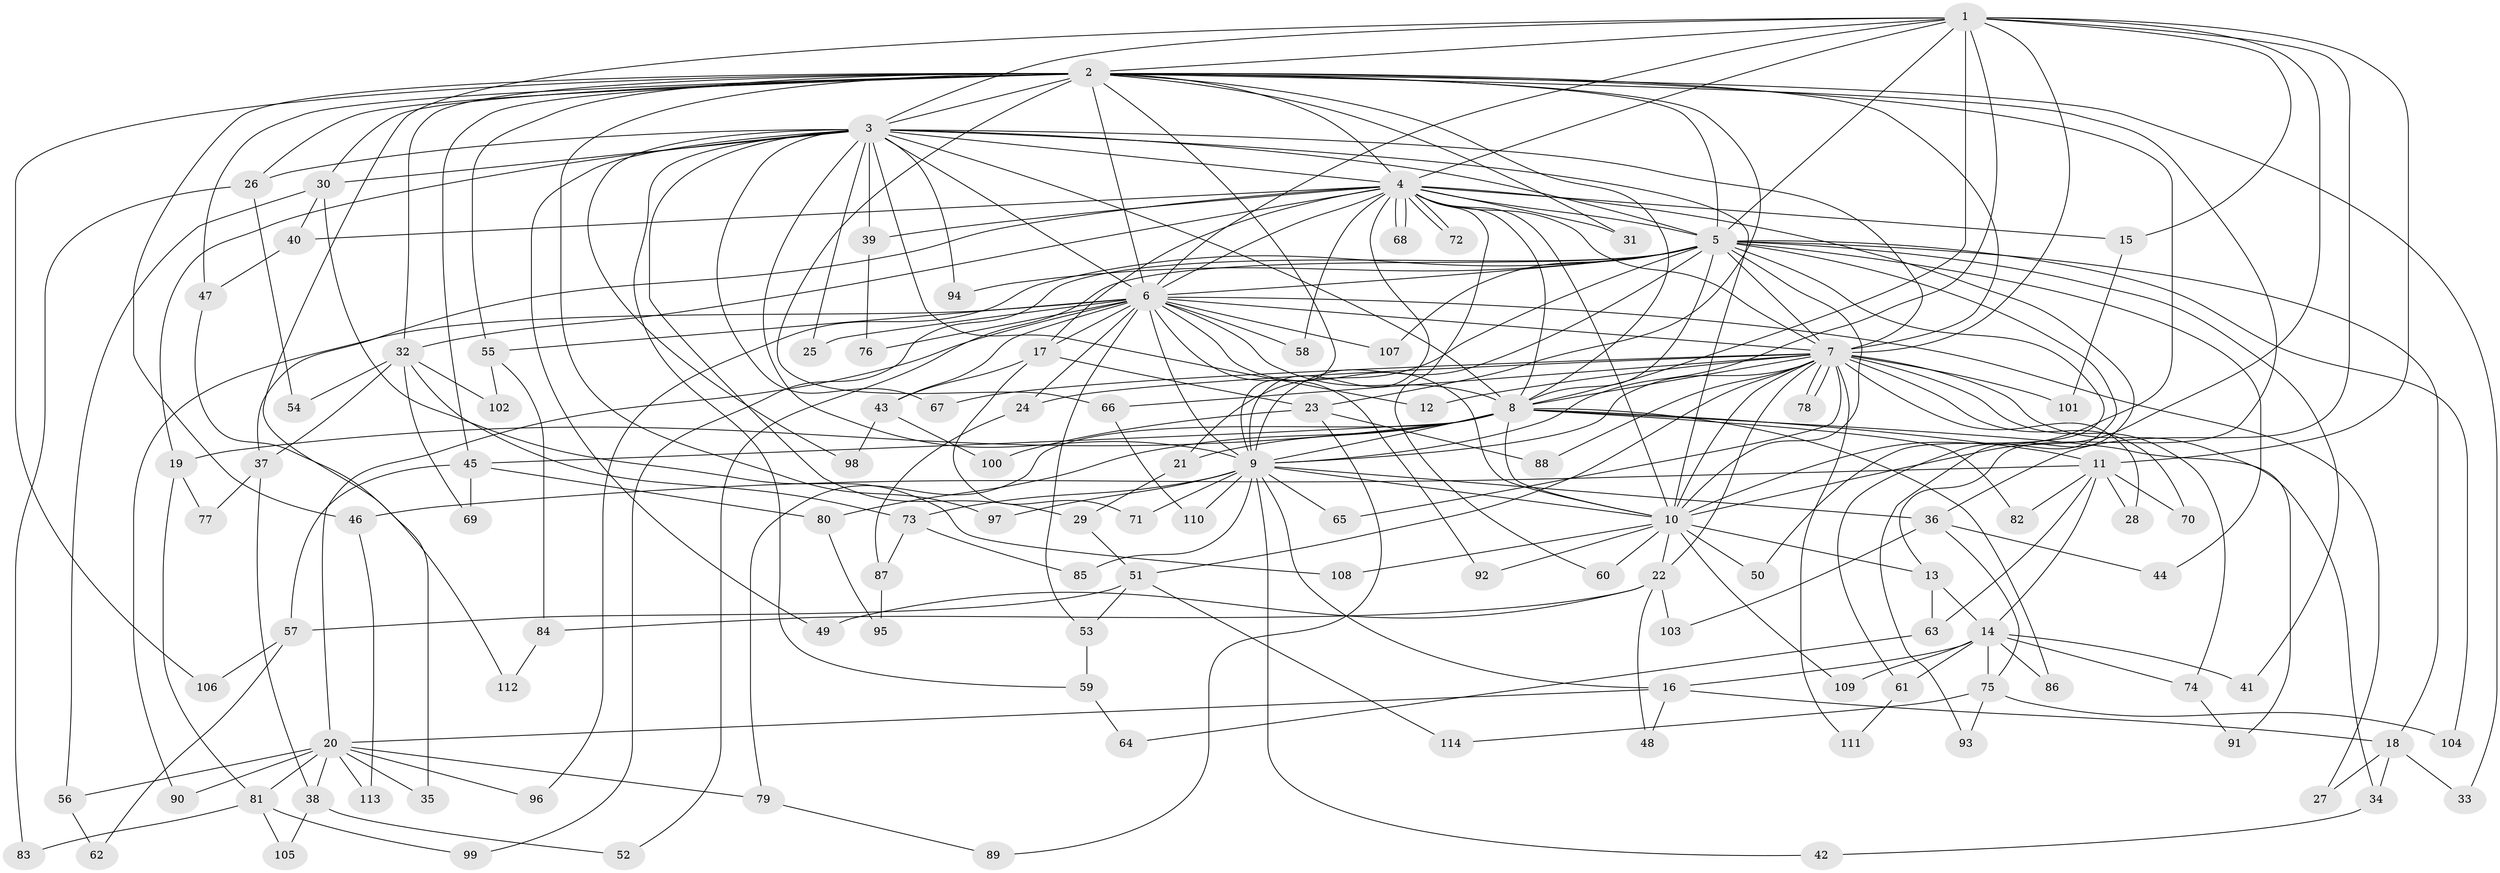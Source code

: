 // coarse degree distribution, {11: 0.011627906976744186, 23: 0.011627906976744186, 31: 0.011627906976744186, 26: 0.011627906976744186, 18: 0.011627906976744186, 19: 0.011627906976744186, 15: 0.011627906976744186, 16: 0.011627906976744186, 9: 0.023255813953488372, 1: 0.046511627906976744, 5: 0.06976744186046512, 12: 0.023255813953488372, 3: 0.16279069767441862, 6: 0.023255813953488372, 4: 0.06976744186046512, 7: 0.011627906976744186, 2: 0.47674418604651164}
// Generated by graph-tools (version 1.1) at 2025/41/03/06/25 10:41:37]
// undirected, 114 vertices, 253 edges
graph export_dot {
graph [start="1"]
  node [color=gray90,style=filled];
  1;
  2;
  3;
  4;
  5;
  6;
  7;
  8;
  9;
  10;
  11;
  12;
  13;
  14;
  15;
  16;
  17;
  18;
  19;
  20;
  21;
  22;
  23;
  24;
  25;
  26;
  27;
  28;
  29;
  30;
  31;
  32;
  33;
  34;
  35;
  36;
  37;
  38;
  39;
  40;
  41;
  42;
  43;
  44;
  45;
  46;
  47;
  48;
  49;
  50;
  51;
  52;
  53;
  54;
  55;
  56;
  57;
  58;
  59;
  60;
  61;
  62;
  63;
  64;
  65;
  66;
  67;
  68;
  69;
  70;
  71;
  72;
  73;
  74;
  75;
  76;
  77;
  78;
  79;
  80;
  81;
  82;
  83;
  84;
  85;
  86;
  87;
  88;
  89;
  90;
  91;
  92;
  93;
  94;
  95;
  96;
  97;
  98;
  99;
  100;
  101;
  102;
  103;
  104;
  105;
  106;
  107;
  108;
  109;
  110;
  111;
  112;
  113;
  114;
  1 -- 2;
  1 -- 3;
  1 -- 4;
  1 -- 5;
  1 -- 6;
  1 -- 7;
  1 -- 8;
  1 -- 9;
  1 -- 10;
  1 -- 11;
  1 -- 15;
  1 -- 35;
  1 -- 36;
  2 -- 3;
  2 -- 4;
  2 -- 5;
  2 -- 6;
  2 -- 7;
  2 -- 8;
  2 -- 9;
  2 -- 10;
  2 -- 13;
  2 -- 23;
  2 -- 26;
  2 -- 30;
  2 -- 31;
  2 -- 32;
  2 -- 33;
  2 -- 45;
  2 -- 46;
  2 -- 47;
  2 -- 55;
  2 -- 66;
  2 -- 97;
  2 -- 106;
  3 -- 4;
  3 -- 5;
  3 -- 6;
  3 -- 7;
  3 -- 8;
  3 -- 9;
  3 -- 10;
  3 -- 12;
  3 -- 19;
  3 -- 25;
  3 -- 26;
  3 -- 29;
  3 -- 30;
  3 -- 39;
  3 -- 49;
  3 -- 59;
  3 -- 67;
  3 -- 94;
  3 -- 98;
  4 -- 5;
  4 -- 6;
  4 -- 7;
  4 -- 8;
  4 -- 9;
  4 -- 10;
  4 -- 15;
  4 -- 17;
  4 -- 31;
  4 -- 32;
  4 -- 37;
  4 -- 39;
  4 -- 40;
  4 -- 58;
  4 -- 60;
  4 -- 68;
  4 -- 68;
  4 -- 72;
  4 -- 72;
  4 -- 93;
  5 -- 6;
  5 -- 7;
  5 -- 8;
  5 -- 9;
  5 -- 10;
  5 -- 18;
  5 -- 21;
  5 -- 41;
  5 -- 44;
  5 -- 50;
  5 -- 52;
  5 -- 61;
  5 -- 94;
  5 -- 96;
  5 -- 99;
  5 -- 104;
  5 -- 107;
  6 -- 7;
  6 -- 8;
  6 -- 9;
  6 -- 10;
  6 -- 17;
  6 -- 20;
  6 -- 24;
  6 -- 25;
  6 -- 27;
  6 -- 43;
  6 -- 53;
  6 -- 55;
  6 -- 58;
  6 -- 76;
  6 -- 90;
  6 -- 92;
  6 -- 107;
  7 -- 8;
  7 -- 9;
  7 -- 10;
  7 -- 12;
  7 -- 22;
  7 -- 24;
  7 -- 28;
  7 -- 34;
  7 -- 51;
  7 -- 65;
  7 -- 66;
  7 -- 67;
  7 -- 70;
  7 -- 74;
  7 -- 78;
  7 -- 78;
  7 -- 88;
  7 -- 101;
  7 -- 111;
  8 -- 9;
  8 -- 10;
  8 -- 11;
  8 -- 19;
  8 -- 21;
  8 -- 45;
  8 -- 79;
  8 -- 80;
  8 -- 82;
  8 -- 86;
  8 -- 91;
  9 -- 10;
  9 -- 16;
  9 -- 36;
  9 -- 42;
  9 -- 65;
  9 -- 71;
  9 -- 73;
  9 -- 85;
  9 -- 97;
  9 -- 110;
  10 -- 13;
  10 -- 22;
  10 -- 50;
  10 -- 60;
  10 -- 92;
  10 -- 108;
  10 -- 109;
  11 -- 14;
  11 -- 28;
  11 -- 46;
  11 -- 63;
  11 -- 70;
  11 -- 82;
  13 -- 14;
  13 -- 63;
  14 -- 16;
  14 -- 41;
  14 -- 61;
  14 -- 74;
  14 -- 75;
  14 -- 86;
  14 -- 109;
  15 -- 101;
  16 -- 18;
  16 -- 20;
  16 -- 48;
  17 -- 23;
  17 -- 43;
  17 -- 71;
  18 -- 27;
  18 -- 33;
  18 -- 34;
  19 -- 77;
  19 -- 81;
  20 -- 35;
  20 -- 38;
  20 -- 56;
  20 -- 79;
  20 -- 81;
  20 -- 90;
  20 -- 96;
  20 -- 113;
  21 -- 29;
  22 -- 48;
  22 -- 49;
  22 -- 84;
  22 -- 103;
  23 -- 88;
  23 -- 89;
  23 -- 100;
  24 -- 87;
  26 -- 54;
  26 -- 83;
  29 -- 51;
  30 -- 40;
  30 -- 56;
  30 -- 108;
  32 -- 37;
  32 -- 54;
  32 -- 69;
  32 -- 73;
  32 -- 102;
  34 -- 42;
  36 -- 44;
  36 -- 75;
  36 -- 103;
  37 -- 38;
  37 -- 77;
  38 -- 52;
  38 -- 105;
  39 -- 76;
  40 -- 47;
  43 -- 98;
  43 -- 100;
  45 -- 57;
  45 -- 69;
  45 -- 80;
  46 -- 113;
  47 -- 112;
  51 -- 53;
  51 -- 57;
  51 -- 114;
  53 -- 59;
  55 -- 84;
  55 -- 102;
  56 -- 62;
  57 -- 62;
  57 -- 106;
  59 -- 64;
  61 -- 111;
  63 -- 64;
  66 -- 110;
  73 -- 85;
  73 -- 87;
  74 -- 91;
  75 -- 93;
  75 -- 104;
  75 -- 114;
  79 -- 89;
  80 -- 95;
  81 -- 83;
  81 -- 99;
  81 -- 105;
  84 -- 112;
  87 -- 95;
}
